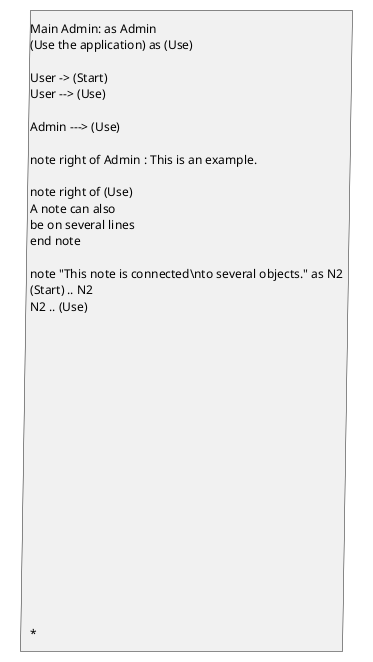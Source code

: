 @startuml
'https://plantuml.com/use-case-diagram

:Main Admin: as Admin
(Use the application) as (Use)

User -> (Start)
User --> (Use)

Admin ---> (Use)

note right of Admin : This is an example.

note right of (Use)
A note can also
be on several lines
end note

note "This note is connected\nto several objects." as N2
(Start) .. N2
N2 .. (Use)

'/*
''Listado de entidades

' -Gestor
' -Producto base
    'ejemplos: remersas, gorras, fundas para smartphone
    '-tinene: nombre, precio base, descripcion, tiempo de fabricacion
'- Area de psonalizcoin
    'ejemplo: frente - centro, frente - abajo
    'tiene: nombre
'- tipo de personalizacion
'   ejemplos: texto, imagen color, imagen b/n, emoji
'   tiene: nombre

'-posible personalizacoin
'- vendedor . tiene medio de pago que acepta

'-producto personalizado:
'-tiene:producto base, personalizaciones

'-Personalizacion especifi
'tiene: personalizacoin, area/posible personalizaciones

'-Personalizacoin:
'ejemplos: logo de UTN (c: logo de UTN.png, p:80))
'tinee: nombre,precio, contenido

'-Tienda
'tiene nombre, descripcion
'-publicacion: tiene: producto, nombre, estado (publicado, pausado, cancelado, finaado), fecha, trasabilidad de los estados.

'Estado publicacion: [olamente si quiero trazabiliad sonre el estado]
'tiene: publicacion, estado real, fecha/hora

'-Comprador, tienmedio de pago que acepta

'-carrito compra
'-tiene: items de carrito, comprador

'item de carrito:
'tiene publicaicon/producto personalizado, cantidad

'compra: tiene: items, fechas/hora, comprador, estado (efectuado, cancelado, pagada)

'darDeAlatProducto(){mal mal mal}
'modificarProducto(){mal}



'ejemplo completo
'juan , gestor d lw plataforma, de alta una remra blanca lisa  que admite
'el frente - cnetro: nu texto con emoji
'eb el dorso -centro: una iiamgen color o blanco y negro
'Eze, vendedor de la platanforma, personalia la remera blanca lisa con:
'-logo de UTN (imagen blanco y negro)), en el dorso -centro

'consideraciones importantes
'alcanceel proyecto
'el proyecto no comtenpla :
' el pago que realiza el venderdor por la utilizacion del sistema

'las personalizaciones pueden ser reutilizables
'los vendedores tienen un unica tienda
'-en el carrito solo se podran agregar items del mismo vendedor
'no contempla la integracion de los pagos
'recomendacion, dar de alta al carrito de compra con un ID para que el cliente maneje el mismo carrito de compra.
'

'---
'usar swagger o Postman para el uso de la API
'buscar testing sobre spring, rest template, rest template builder
'tratar de hacer paginacion para los productosque se muestran
'intentar generar y mockear la interfaz para las facturas
*/
@enduml